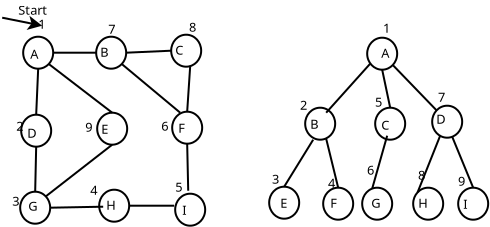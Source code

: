 <?xml version="1.0" encoding="UTF-8"?>
<dia:diagram xmlns:dia="http://www.lysator.liu.se/~alla/dia/">
  <dia:layer name="Background" visible="true">
    <dia:object type="Standard - Ellipse" version="0" id="O0">
      <dia:attribute name="obj_pos">
        <dia:point val="1.65,1.6"/>
      </dia:attribute>
      <dia:attribute name="obj_bb">
        <dia:rectangle val="1.6,1.55;3.2,3.25"/>
      </dia:attribute>
      <dia:attribute name="elem_corner">
        <dia:point val="1.65,1.6"/>
      </dia:attribute>
      <dia:attribute name="elem_width">
        <dia:real val="1.5"/>
      </dia:attribute>
      <dia:attribute name="elem_height">
        <dia:real val="1.6"/>
      </dia:attribute>
    </dia:object>
    <dia:object type="Standard - Ellipse" version="0" id="O1">
      <dia:attribute name="obj_pos">
        <dia:point val="9.25,9.45"/>
      </dia:attribute>
      <dia:attribute name="obj_bb">
        <dia:rectangle val="9.2,9.4;10.8,11.1"/>
      </dia:attribute>
      <dia:attribute name="elem_corner">
        <dia:point val="9.25,9.45"/>
      </dia:attribute>
      <dia:attribute name="elem_width">
        <dia:real val="1.5"/>
      </dia:attribute>
      <dia:attribute name="elem_height">
        <dia:real val="1.6"/>
      </dia:attribute>
    </dia:object>
    <dia:object type="Standard - Ellipse" version="0" id="O2">
      <dia:attribute name="obj_pos">
        <dia:point val="5.45,9.25"/>
      </dia:attribute>
      <dia:attribute name="obj_bb">
        <dia:rectangle val="5.4,9.2;7,10.9"/>
      </dia:attribute>
      <dia:attribute name="elem_corner">
        <dia:point val="5.45,9.25"/>
      </dia:attribute>
      <dia:attribute name="elem_width">
        <dia:real val="1.5"/>
      </dia:attribute>
      <dia:attribute name="elem_height">
        <dia:real val="1.6"/>
      </dia:attribute>
    </dia:object>
    <dia:object type="Standard - Ellipse" version="0" id="O3">
      <dia:attribute name="obj_pos">
        <dia:point val="1.5,9.35"/>
      </dia:attribute>
      <dia:attribute name="obj_bb">
        <dia:rectangle val="1.45,9.3;3.05,11"/>
      </dia:attribute>
      <dia:attribute name="elem_corner">
        <dia:point val="1.5,9.35"/>
      </dia:attribute>
      <dia:attribute name="elem_width">
        <dia:real val="1.5"/>
      </dia:attribute>
      <dia:attribute name="elem_height">
        <dia:real val="1.6"/>
      </dia:attribute>
    </dia:object>
    <dia:object type="Standard - Ellipse" version="0" id="O4">
      <dia:attribute name="obj_pos">
        <dia:point val="9.1,5.35"/>
      </dia:attribute>
      <dia:attribute name="obj_bb">
        <dia:rectangle val="9.05,5.3;10.65,7"/>
      </dia:attribute>
      <dia:attribute name="elem_corner">
        <dia:point val="9.1,5.35"/>
      </dia:attribute>
      <dia:attribute name="elem_width">
        <dia:real val="1.5"/>
      </dia:attribute>
      <dia:attribute name="elem_height">
        <dia:real val="1.6"/>
      </dia:attribute>
    </dia:object>
    <dia:object type="Standard - Ellipse" version="0" id="O5">
      <dia:attribute name="obj_pos">
        <dia:point val="5.35,5.4"/>
      </dia:attribute>
      <dia:attribute name="obj_bb">
        <dia:rectangle val="5.3,5.35;6.9,7.05"/>
      </dia:attribute>
      <dia:attribute name="elem_corner">
        <dia:point val="5.35,5.4"/>
      </dia:attribute>
      <dia:attribute name="elem_width">
        <dia:real val="1.5"/>
      </dia:attribute>
      <dia:attribute name="elem_height">
        <dia:real val="1.6"/>
      </dia:attribute>
    </dia:object>
    <dia:object type="Standard - Ellipse" version="0" id="O6">
      <dia:attribute name="obj_pos">
        <dia:point val="1.55,5.5"/>
      </dia:attribute>
      <dia:attribute name="obj_bb">
        <dia:rectangle val="1.5,5.45;3.1,7.15"/>
      </dia:attribute>
      <dia:attribute name="elem_corner">
        <dia:point val="1.55,5.5"/>
      </dia:attribute>
      <dia:attribute name="elem_width">
        <dia:real val="1.5"/>
      </dia:attribute>
      <dia:attribute name="elem_height">
        <dia:real val="1.6"/>
      </dia:attribute>
    </dia:object>
    <dia:object type="Standard - Ellipse" version="0" id="O7">
      <dia:attribute name="obj_pos">
        <dia:point val="9.05,1.5"/>
      </dia:attribute>
      <dia:attribute name="obj_bb">
        <dia:rectangle val="9,1.45;10.6,3.15"/>
      </dia:attribute>
      <dia:attribute name="elem_corner">
        <dia:point val="9.05,1.5"/>
      </dia:attribute>
      <dia:attribute name="elem_width">
        <dia:real val="1.5"/>
      </dia:attribute>
      <dia:attribute name="elem_height">
        <dia:real val="1.6"/>
      </dia:attribute>
    </dia:object>
    <dia:object type="Standard - Ellipse" version="0" id="O8">
      <dia:attribute name="obj_pos">
        <dia:point val="5.3,1.6"/>
      </dia:attribute>
      <dia:attribute name="obj_bb">
        <dia:rectangle val="5.25,1.55;6.85,3.25"/>
      </dia:attribute>
      <dia:attribute name="elem_corner">
        <dia:point val="5.3,1.6"/>
      </dia:attribute>
      <dia:attribute name="elem_width">
        <dia:real val="1.5"/>
      </dia:attribute>
      <dia:attribute name="elem_height">
        <dia:real val="1.6"/>
      </dia:attribute>
    </dia:object>
    <dia:object type="Standard - Ellipse" version="0" id="O9">
      <dia:attribute name="obj_pos">
        <dia:point val="23.4,9.15"/>
      </dia:attribute>
      <dia:attribute name="obj_bb">
        <dia:rectangle val="23.35,9.1;24.95,10.8"/>
      </dia:attribute>
      <dia:attribute name="elem_corner">
        <dia:point val="23.4,9.15"/>
      </dia:attribute>
      <dia:attribute name="elem_width">
        <dia:real val="1.5"/>
      </dia:attribute>
      <dia:attribute name="elem_height">
        <dia:real val="1.6"/>
      </dia:attribute>
    </dia:object>
    <dia:object type="Standard - Ellipse" version="0" id="O10">
      <dia:attribute name="obj_pos">
        <dia:point val="21.15,9.15"/>
      </dia:attribute>
      <dia:attribute name="obj_bb">
        <dia:rectangle val="21.1,9.1;22.7,10.8"/>
      </dia:attribute>
      <dia:attribute name="elem_corner">
        <dia:point val="21.15,9.15"/>
      </dia:attribute>
      <dia:attribute name="elem_width">
        <dia:real val="1.5"/>
      </dia:attribute>
      <dia:attribute name="elem_height">
        <dia:real val="1.6"/>
      </dia:attribute>
    </dia:object>
    <dia:object type="Standard - Ellipse" version="0" id="O11">
      <dia:attribute name="obj_pos">
        <dia:point val="18.6,9.15"/>
      </dia:attribute>
      <dia:attribute name="obj_bb">
        <dia:rectangle val="18.55,9.1;20.15,10.8"/>
      </dia:attribute>
      <dia:attribute name="elem_corner">
        <dia:point val="18.6,9.15"/>
      </dia:attribute>
      <dia:attribute name="elem_width">
        <dia:real val="1.5"/>
      </dia:attribute>
      <dia:attribute name="elem_height">
        <dia:real val="1.6"/>
      </dia:attribute>
    </dia:object>
    <dia:object type="Standard - Ellipse" version="0" id="O12">
      <dia:attribute name="obj_pos">
        <dia:point val="16.65,9.15"/>
      </dia:attribute>
      <dia:attribute name="obj_bb">
        <dia:rectangle val="16.6,9.1;18.2,10.8"/>
      </dia:attribute>
      <dia:attribute name="elem_corner">
        <dia:point val="16.65,9.15"/>
      </dia:attribute>
      <dia:attribute name="elem_width">
        <dia:real val="1.5"/>
      </dia:attribute>
      <dia:attribute name="elem_height">
        <dia:real val="1.6"/>
      </dia:attribute>
    </dia:object>
    <dia:object type="Standard - Ellipse" version="0" id="O13">
      <dia:attribute name="obj_pos">
        <dia:point val="13.95,9.1"/>
      </dia:attribute>
      <dia:attribute name="obj_bb">
        <dia:rectangle val="13.9,9.05;15.5,10.75"/>
      </dia:attribute>
      <dia:attribute name="elem_corner">
        <dia:point val="13.95,9.1"/>
      </dia:attribute>
      <dia:attribute name="elem_width">
        <dia:real val="1.5"/>
      </dia:attribute>
      <dia:attribute name="elem_height">
        <dia:real val="1.6"/>
      </dia:attribute>
    </dia:object>
    <dia:object type="Standard - Ellipse" version="0" id="O14">
      <dia:attribute name="obj_pos">
        <dia:point val="22.1,5.05"/>
      </dia:attribute>
      <dia:attribute name="obj_bb">
        <dia:rectangle val="22.05,5;23.65,6.7"/>
      </dia:attribute>
      <dia:attribute name="elem_corner">
        <dia:point val="22.1,5.05"/>
      </dia:attribute>
      <dia:attribute name="elem_width">
        <dia:real val="1.5"/>
      </dia:attribute>
      <dia:attribute name="elem_height">
        <dia:real val="1.6"/>
      </dia:attribute>
    </dia:object>
    <dia:object type="Standard - Ellipse" version="0" id="O15">
      <dia:attribute name="obj_pos">
        <dia:point val="19.25,5.15"/>
      </dia:attribute>
      <dia:attribute name="obj_bb">
        <dia:rectangle val="19.2,5.1;20.8,6.8"/>
      </dia:attribute>
      <dia:attribute name="elem_corner">
        <dia:point val="19.25,5.15"/>
      </dia:attribute>
      <dia:attribute name="elem_width">
        <dia:real val="1.5"/>
      </dia:attribute>
      <dia:attribute name="elem_height">
        <dia:real val="1.6"/>
      </dia:attribute>
    </dia:object>
    <dia:object type="Standard - Ellipse" version="0" id="O16">
      <dia:attribute name="obj_pos">
        <dia:point val="15.75,5.15"/>
      </dia:attribute>
      <dia:attribute name="obj_bb">
        <dia:rectangle val="15.7,5.1;17.3,6.8"/>
      </dia:attribute>
      <dia:attribute name="elem_corner">
        <dia:point val="15.75,5.15"/>
      </dia:attribute>
      <dia:attribute name="elem_width">
        <dia:real val="1.5"/>
      </dia:attribute>
      <dia:attribute name="elem_height">
        <dia:real val="1.6"/>
      </dia:attribute>
    </dia:object>
    <dia:object type="Standard - Ellipse" version="0" id="O17">
      <dia:attribute name="obj_pos">
        <dia:point val="18.85,1.65"/>
      </dia:attribute>
      <dia:attribute name="obj_bb">
        <dia:rectangle val="18.8,1.6;20.4,3.3"/>
      </dia:attribute>
      <dia:attribute name="elem_corner">
        <dia:point val="18.85,1.65"/>
      </dia:attribute>
      <dia:attribute name="elem_width">
        <dia:real val="1.5"/>
      </dia:attribute>
      <dia:attribute name="elem_height">
        <dia:real val="1.6"/>
      </dia:attribute>
    </dia:object>
    <dia:object type="Standard - Text" version="0" id="O18">
      <dia:attribute name="obj_pos">
        <dia:point val="2,2.7"/>
      </dia:attribute>
      <dia:attribute name="obj_bb">
        <dia:rectangle val="2,2.1;2.4,3.05"/>
      </dia:attribute>
      <dia:attribute name="text">
        <dia:composite type="text">
          <dia:attribute name="string">
            <dia:string>#A#</dia:string>
          </dia:attribute>
          <dia:attribute name="font">
            <dia:font family="sans" style="0" name="Helvetica"/>
          </dia:attribute>
          <dia:attribute name="height">
            <dia:real val="0.8"/>
          </dia:attribute>
          <dia:attribute name="pos">
            <dia:point val="2,2.7"/>
          </dia:attribute>
          <dia:attribute name="color">
            <dia:color val="#000000"/>
          </dia:attribute>
          <dia:attribute name="alignment">
            <dia:enum val="0"/>
          </dia:attribute>
        </dia:composite>
      </dia:attribute>
    </dia:object>
    <dia:object type="Standard - Text" version="0" id="O19">
      <dia:attribute name="obj_pos">
        <dia:point val="5.5,2.6"/>
      </dia:attribute>
      <dia:attribute name="obj_bb">
        <dia:rectangle val="5.5,2;5.9,2.95"/>
      </dia:attribute>
      <dia:attribute name="text">
        <dia:composite type="text">
          <dia:attribute name="string">
            <dia:string>#B#</dia:string>
          </dia:attribute>
          <dia:attribute name="font">
            <dia:font family="sans" style="0" name="Helvetica"/>
          </dia:attribute>
          <dia:attribute name="height">
            <dia:real val="0.8"/>
          </dia:attribute>
          <dia:attribute name="pos">
            <dia:point val="5.5,2.6"/>
          </dia:attribute>
          <dia:attribute name="color">
            <dia:color val="#000000"/>
          </dia:attribute>
          <dia:attribute name="alignment">
            <dia:enum val="0"/>
          </dia:attribute>
        </dia:composite>
      </dia:attribute>
    </dia:object>
    <dia:object type="Standard - Text" version="0" id="O20">
      <dia:attribute name="obj_pos">
        <dia:point val="9.25,2.5"/>
      </dia:attribute>
      <dia:attribute name="obj_bb">
        <dia:rectangle val="9.25,1.9;9.65,2.85"/>
      </dia:attribute>
      <dia:attribute name="text">
        <dia:composite type="text">
          <dia:attribute name="string">
            <dia:string>#C#</dia:string>
          </dia:attribute>
          <dia:attribute name="font">
            <dia:font family="sans" style="0" name="Helvetica"/>
          </dia:attribute>
          <dia:attribute name="height">
            <dia:real val="0.8"/>
          </dia:attribute>
          <dia:attribute name="pos">
            <dia:point val="9.25,2.5"/>
          </dia:attribute>
          <dia:attribute name="color">
            <dia:color val="#000000"/>
          </dia:attribute>
          <dia:attribute name="alignment">
            <dia:enum val="0"/>
          </dia:attribute>
        </dia:composite>
      </dia:attribute>
    </dia:object>
    <dia:object type="Standard - Text" version="0" id="O21">
      <dia:attribute name="obj_pos">
        <dia:point val="1.85,6.65"/>
      </dia:attribute>
      <dia:attribute name="obj_bb">
        <dia:rectangle val="1.85,6.05;2.25,7"/>
      </dia:attribute>
      <dia:attribute name="text">
        <dia:composite type="text">
          <dia:attribute name="string">
            <dia:string>#D#</dia:string>
          </dia:attribute>
          <dia:attribute name="font">
            <dia:font family="sans" style="0" name="Helvetica"/>
          </dia:attribute>
          <dia:attribute name="height">
            <dia:real val="0.8"/>
          </dia:attribute>
          <dia:attribute name="pos">
            <dia:point val="1.85,6.65"/>
          </dia:attribute>
          <dia:attribute name="color">
            <dia:color val="#000000"/>
          </dia:attribute>
          <dia:attribute name="alignment">
            <dia:enum val="0"/>
          </dia:attribute>
        </dia:composite>
      </dia:attribute>
    </dia:object>
    <dia:object type="Standard - Text" version="0" id="O22">
      <dia:attribute name="obj_pos">
        <dia:point val="5.55,6.45"/>
      </dia:attribute>
      <dia:attribute name="obj_bb">
        <dia:rectangle val="5.55,5.85;5.95,6.8"/>
      </dia:attribute>
      <dia:attribute name="text">
        <dia:composite type="text">
          <dia:attribute name="string">
            <dia:string>#E#</dia:string>
          </dia:attribute>
          <dia:attribute name="font">
            <dia:font family="sans" style="0" name="Helvetica"/>
          </dia:attribute>
          <dia:attribute name="height">
            <dia:real val="0.8"/>
          </dia:attribute>
          <dia:attribute name="pos">
            <dia:point val="5.55,6.45"/>
          </dia:attribute>
          <dia:attribute name="color">
            <dia:color val="#000000"/>
          </dia:attribute>
          <dia:attribute name="alignment">
            <dia:enum val="0"/>
          </dia:attribute>
        </dia:composite>
      </dia:attribute>
    </dia:object>
    <dia:object type="Standard - Text" version="0" id="O23">
      <dia:attribute name="obj_pos">
        <dia:point val="9.4,6.4"/>
      </dia:attribute>
      <dia:attribute name="obj_bb">
        <dia:rectangle val="9.4,5.8;9.75,6.75"/>
      </dia:attribute>
      <dia:attribute name="text">
        <dia:composite type="text">
          <dia:attribute name="string">
            <dia:string>#F#</dia:string>
          </dia:attribute>
          <dia:attribute name="font">
            <dia:font family="sans" style="0" name="Helvetica"/>
          </dia:attribute>
          <dia:attribute name="height">
            <dia:real val="0.8"/>
          </dia:attribute>
          <dia:attribute name="pos">
            <dia:point val="9.4,6.4"/>
          </dia:attribute>
          <dia:attribute name="color">
            <dia:color val="#000000"/>
          </dia:attribute>
          <dia:attribute name="alignment">
            <dia:enum val="0"/>
          </dia:attribute>
        </dia:composite>
      </dia:attribute>
    </dia:object>
    <dia:object type="Standard - Text" version="0" id="O24">
      <dia:attribute name="obj_pos">
        <dia:point val="1.9,10.3"/>
      </dia:attribute>
      <dia:attribute name="obj_bb">
        <dia:rectangle val="1.9,9.7;2.35,10.65"/>
      </dia:attribute>
      <dia:attribute name="text">
        <dia:composite type="text">
          <dia:attribute name="string">
            <dia:string>#G#</dia:string>
          </dia:attribute>
          <dia:attribute name="font">
            <dia:font family="sans" style="0" name="Helvetica"/>
          </dia:attribute>
          <dia:attribute name="height">
            <dia:real val="0.8"/>
          </dia:attribute>
          <dia:attribute name="pos">
            <dia:point val="1.9,10.3"/>
          </dia:attribute>
          <dia:attribute name="color">
            <dia:color val="#000000"/>
          </dia:attribute>
          <dia:attribute name="alignment">
            <dia:enum val="0"/>
          </dia:attribute>
        </dia:composite>
      </dia:attribute>
    </dia:object>
    <dia:object type="Standard - Text" version="0" id="O25">
      <dia:attribute name="obj_pos">
        <dia:point val="5.8,10.25"/>
      </dia:attribute>
      <dia:attribute name="obj_bb">
        <dia:rectangle val="5.8,9.65;6.2,10.6"/>
      </dia:attribute>
      <dia:attribute name="text">
        <dia:composite type="text">
          <dia:attribute name="string">
            <dia:string>#H#</dia:string>
          </dia:attribute>
          <dia:attribute name="font">
            <dia:font family="sans" style="0" name="Helvetica"/>
          </dia:attribute>
          <dia:attribute name="height">
            <dia:real val="0.8"/>
          </dia:attribute>
          <dia:attribute name="pos">
            <dia:point val="5.8,10.25"/>
          </dia:attribute>
          <dia:attribute name="color">
            <dia:color val="#000000"/>
          </dia:attribute>
          <dia:attribute name="alignment">
            <dia:enum val="0"/>
          </dia:attribute>
        </dia:composite>
      </dia:attribute>
    </dia:object>
    <dia:object type="Standard - Text" version="0" id="O26">
      <dia:attribute name="obj_pos">
        <dia:point val="9.6,10.5"/>
      </dia:attribute>
      <dia:attribute name="obj_bb">
        <dia:rectangle val="9.6,9.9;9.75,10.85"/>
      </dia:attribute>
      <dia:attribute name="text">
        <dia:composite type="text">
          <dia:attribute name="string">
            <dia:string>#I#</dia:string>
          </dia:attribute>
          <dia:attribute name="font">
            <dia:font family="sans" style="0" name="Helvetica"/>
          </dia:attribute>
          <dia:attribute name="height">
            <dia:real val="0.8"/>
          </dia:attribute>
          <dia:attribute name="pos">
            <dia:point val="9.6,10.5"/>
          </dia:attribute>
          <dia:attribute name="color">
            <dia:color val="#000000"/>
          </dia:attribute>
          <dia:attribute name="alignment">
            <dia:enum val="0"/>
          </dia:attribute>
        </dia:composite>
      </dia:attribute>
    </dia:object>
    <dia:object type="Standard - Text" version="0" id="O27">
      <dia:attribute name="obj_pos">
        <dia:point val="19.55,2.65"/>
      </dia:attribute>
      <dia:attribute name="obj_bb">
        <dia:rectangle val="19.55,2.05;19.95,3"/>
      </dia:attribute>
      <dia:attribute name="text">
        <dia:composite type="text">
          <dia:attribute name="string">
            <dia:string>#A#</dia:string>
          </dia:attribute>
          <dia:attribute name="font">
            <dia:font family="sans" style="0" name="Helvetica"/>
          </dia:attribute>
          <dia:attribute name="height">
            <dia:real val="0.8"/>
          </dia:attribute>
          <dia:attribute name="pos">
            <dia:point val="19.55,2.65"/>
          </dia:attribute>
          <dia:attribute name="color">
            <dia:color val="#000000"/>
          </dia:attribute>
          <dia:attribute name="alignment">
            <dia:enum val="0"/>
          </dia:attribute>
        </dia:composite>
      </dia:attribute>
    </dia:object>
    <dia:object type="Standard - Text" version="0" id="O28">
      <dia:attribute name="obj_pos">
        <dia:point val="16,6.2"/>
      </dia:attribute>
      <dia:attribute name="obj_bb">
        <dia:rectangle val="16,5.6;16.4,6.55"/>
      </dia:attribute>
      <dia:attribute name="text">
        <dia:composite type="text">
          <dia:attribute name="string">
            <dia:string>#B#</dia:string>
          </dia:attribute>
          <dia:attribute name="font">
            <dia:font family="sans" style="0" name="Helvetica"/>
          </dia:attribute>
          <dia:attribute name="height">
            <dia:real val="0.8"/>
          </dia:attribute>
          <dia:attribute name="pos">
            <dia:point val="16,6.2"/>
          </dia:attribute>
          <dia:attribute name="color">
            <dia:color val="#000000"/>
          </dia:attribute>
          <dia:attribute name="alignment">
            <dia:enum val="0"/>
          </dia:attribute>
        </dia:composite>
      </dia:attribute>
    </dia:object>
    <dia:object type="Standard - Text" version="0" id="O29">
      <dia:attribute name="obj_pos">
        <dia:point val="19.55,6.25"/>
      </dia:attribute>
      <dia:attribute name="obj_bb">
        <dia:rectangle val="19.55,5.65;19.95,6.6"/>
      </dia:attribute>
      <dia:attribute name="text">
        <dia:composite type="text">
          <dia:attribute name="string">
            <dia:string>#C#</dia:string>
          </dia:attribute>
          <dia:attribute name="font">
            <dia:font family="sans" style="0" name="Helvetica"/>
          </dia:attribute>
          <dia:attribute name="height">
            <dia:real val="0.8"/>
          </dia:attribute>
          <dia:attribute name="pos">
            <dia:point val="19.55,6.25"/>
          </dia:attribute>
          <dia:attribute name="color">
            <dia:color val="#000000"/>
          </dia:attribute>
          <dia:attribute name="alignment">
            <dia:enum val="0"/>
          </dia:attribute>
        </dia:composite>
      </dia:attribute>
    </dia:object>
    <dia:object type="Standard - Text" version="0" id="O30">
      <dia:attribute name="obj_pos">
        <dia:point val="22.3,5.95"/>
      </dia:attribute>
      <dia:attribute name="obj_bb">
        <dia:rectangle val="22.3,5.35;22.7,6.3"/>
      </dia:attribute>
      <dia:attribute name="text">
        <dia:composite type="text">
          <dia:attribute name="string">
            <dia:string>#D#</dia:string>
          </dia:attribute>
          <dia:attribute name="font">
            <dia:font family="sans" style="0" name="Helvetica"/>
          </dia:attribute>
          <dia:attribute name="height">
            <dia:real val="0.8"/>
          </dia:attribute>
          <dia:attribute name="pos">
            <dia:point val="22.3,5.95"/>
          </dia:attribute>
          <dia:attribute name="color">
            <dia:color val="#000000"/>
          </dia:attribute>
          <dia:attribute name="alignment">
            <dia:enum val="0"/>
          </dia:attribute>
        </dia:composite>
      </dia:attribute>
    </dia:object>
    <dia:object type="Standard - Text" version="0" id="O31">
      <dia:attribute name="obj_pos">
        <dia:point val="14.5,10.15"/>
      </dia:attribute>
      <dia:attribute name="obj_bb">
        <dia:rectangle val="14.5,9.55;14.9,10.5"/>
      </dia:attribute>
      <dia:attribute name="text">
        <dia:composite type="text">
          <dia:attribute name="string">
            <dia:string>#E#</dia:string>
          </dia:attribute>
          <dia:attribute name="font">
            <dia:font family="sans" style="0" name="Helvetica"/>
          </dia:attribute>
          <dia:attribute name="height">
            <dia:real val="0.8"/>
          </dia:attribute>
          <dia:attribute name="pos">
            <dia:point val="14.5,10.15"/>
          </dia:attribute>
          <dia:attribute name="color">
            <dia:color val="#000000"/>
          </dia:attribute>
          <dia:attribute name="alignment">
            <dia:enum val="0"/>
          </dia:attribute>
        </dia:composite>
      </dia:attribute>
    </dia:object>
    <dia:object type="Standard - Text" version="0" id="O32">
      <dia:attribute name="obj_pos">
        <dia:point val="17,10.15"/>
      </dia:attribute>
      <dia:attribute name="obj_bb">
        <dia:rectangle val="17,9.55;17.35,10.5"/>
      </dia:attribute>
      <dia:attribute name="text">
        <dia:composite type="text">
          <dia:attribute name="string">
            <dia:string>#F#</dia:string>
          </dia:attribute>
          <dia:attribute name="font">
            <dia:font family="sans" style="0" name="Helvetica"/>
          </dia:attribute>
          <dia:attribute name="height">
            <dia:real val="0.8"/>
          </dia:attribute>
          <dia:attribute name="pos">
            <dia:point val="17,10.15"/>
          </dia:attribute>
          <dia:attribute name="color">
            <dia:color val="#000000"/>
          </dia:attribute>
          <dia:attribute name="alignment">
            <dia:enum val="0"/>
          </dia:attribute>
        </dia:composite>
      </dia:attribute>
    </dia:object>
    <dia:object type="Standard - Text" version="0" id="O33">
      <dia:attribute name="obj_pos">
        <dia:point val="19.05,10.15"/>
      </dia:attribute>
      <dia:attribute name="obj_bb">
        <dia:rectangle val="19.05,9.55;19.5,10.5"/>
      </dia:attribute>
      <dia:attribute name="text">
        <dia:composite type="text">
          <dia:attribute name="string">
            <dia:string>#G#</dia:string>
          </dia:attribute>
          <dia:attribute name="font">
            <dia:font family="sans" style="0" name="Helvetica"/>
          </dia:attribute>
          <dia:attribute name="height">
            <dia:real val="0.8"/>
          </dia:attribute>
          <dia:attribute name="pos">
            <dia:point val="19.05,10.15"/>
          </dia:attribute>
          <dia:attribute name="color">
            <dia:color val="#000000"/>
          </dia:attribute>
          <dia:attribute name="alignment">
            <dia:enum val="0"/>
          </dia:attribute>
        </dia:composite>
      </dia:attribute>
    </dia:object>
    <dia:object type="Standard - Text" version="0" id="O34">
      <dia:attribute name="obj_pos">
        <dia:point val="21.25,10.15"/>
      </dia:attribute>
      <dia:attribute name="obj_bb">
        <dia:rectangle val="21.25,9.55;21.25,10.5"/>
      </dia:attribute>
      <dia:attribute name="text">
        <dia:composite type="text">
          <dia:attribute name="string">
            <dia:string>##</dia:string>
          </dia:attribute>
          <dia:attribute name="font">
            <dia:font family="sans" style="0" name="Helvetica"/>
          </dia:attribute>
          <dia:attribute name="height">
            <dia:real val="0.8"/>
          </dia:attribute>
          <dia:attribute name="pos">
            <dia:point val="21.25,10.15"/>
          </dia:attribute>
          <dia:attribute name="color">
            <dia:color val="#000000"/>
          </dia:attribute>
          <dia:attribute name="alignment">
            <dia:enum val="0"/>
          </dia:attribute>
        </dia:composite>
      </dia:attribute>
    </dia:object>
    <dia:object type="Standard - Text" version="0" id="O35">
      <dia:attribute name="obj_pos">
        <dia:point val="21.4,10.15"/>
      </dia:attribute>
      <dia:attribute name="obj_bb">
        <dia:rectangle val="21.4,9.55;21.8,10.5"/>
      </dia:attribute>
      <dia:attribute name="text">
        <dia:composite type="text">
          <dia:attribute name="string">
            <dia:string>#H#</dia:string>
          </dia:attribute>
          <dia:attribute name="font">
            <dia:font family="sans" style="0" name="Helvetica"/>
          </dia:attribute>
          <dia:attribute name="height">
            <dia:real val="0.8"/>
          </dia:attribute>
          <dia:attribute name="pos">
            <dia:point val="21.4,10.15"/>
          </dia:attribute>
          <dia:attribute name="color">
            <dia:color val="#000000"/>
          </dia:attribute>
          <dia:attribute name="alignment">
            <dia:enum val="0"/>
          </dia:attribute>
        </dia:composite>
      </dia:attribute>
    </dia:object>
    <dia:object type="Standard - Text" version="0" id="O36">
      <dia:attribute name="obj_pos">
        <dia:point val="23.65,10.2"/>
      </dia:attribute>
      <dia:attribute name="obj_bb">
        <dia:rectangle val="23.65,9.6;23.8,10.55"/>
      </dia:attribute>
      <dia:attribute name="text">
        <dia:composite type="text">
          <dia:attribute name="string">
            <dia:string>#I#</dia:string>
          </dia:attribute>
          <dia:attribute name="font">
            <dia:font family="sans" style="0" name="Helvetica"/>
          </dia:attribute>
          <dia:attribute name="height">
            <dia:real val="0.8"/>
          </dia:attribute>
          <dia:attribute name="pos">
            <dia:point val="23.65,10.2"/>
          </dia:attribute>
          <dia:attribute name="color">
            <dia:color val="#000000"/>
          </dia:attribute>
          <dia:attribute name="alignment">
            <dia:enum val="0"/>
          </dia:attribute>
        </dia:composite>
      </dia:attribute>
    </dia:object>
    <dia:object type="Standard - Line" version="0" id="O37">
      <dia:attribute name="obj_pos">
        <dia:point val="2.4,3.2"/>
      </dia:attribute>
      <dia:attribute name="obj_bb">
        <dia:rectangle val="2.248,3.148;2.452,5.552"/>
      </dia:attribute>
      <dia:attribute name="conn_endpoints">
        <dia:point val="2.4,3.2"/>
        <dia:point val="2.3,5.5"/>
      </dia:attribute>
      <dia:attribute name="numcp">
        <dia:int val="1"/>
      </dia:attribute>
      <dia:connections>
        <dia:connection handle="0" to="O0" connection="6"/>
        <dia:connection handle="1" to="O6" connection="1"/>
      </dia:connections>
    </dia:object>
    <dia:object type="Standard - Line" version="0" id="O38">
      <dia:attribute name="obj_pos">
        <dia:point val="10.002,3.052"/>
      </dia:attribute>
      <dia:attribute name="obj_bb">
        <dia:rectangle val="9.797,2.999;10.055,5.403"/>
      </dia:attribute>
      <dia:attribute name="conn_endpoints">
        <dia:point val="10.002,3.052"/>
        <dia:point val="9.85,5.35"/>
      </dia:attribute>
      <dia:attribute name="numcp">
        <dia:int val="1"/>
      </dia:attribute>
      <dia:connections>
        <dia:connection handle="1" to="O4" connection="1"/>
      </dia:connections>
    </dia:object>
    <dia:object type="Standard - Line" version="0" id="O39">
      <dia:attribute name="obj_pos">
        <dia:point val="2.93,2.966"/>
      </dia:attribute>
      <dia:attribute name="obj_bb">
        <dia:rectangle val="2.86,2.896;6.17,5.47"/>
      </dia:attribute>
      <dia:attribute name="conn_endpoints">
        <dia:point val="2.93,2.966"/>
        <dia:point val="6.1,5.4"/>
      </dia:attribute>
      <dia:attribute name="numcp">
        <dia:int val="1"/>
      </dia:attribute>
      <dia:connections>
        <dia:connection handle="0" to="O0" connection="7"/>
        <dia:connection handle="1" to="O5" connection="1"/>
      </dia:connections>
    </dia:object>
    <dia:object type="Standard - Line" version="0" id="O40">
      <dia:attribute name="obj_pos">
        <dia:point val="2.3,7.1"/>
      </dia:attribute>
      <dia:attribute name="obj_bb">
        <dia:rectangle val="2.199,7.049;2.351,9.401"/>
      </dia:attribute>
      <dia:attribute name="conn_endpoints">
        <dia:point val="2.3,7.1"/>
        <dia:point val="2.25,9.35"/>
      </dia:attribute>
      <dia:attribute name="numcp">
        <dia:int val="1"/>
      </dia:attribute>
      <dia:connections>
        <dia:connection handle="0" to="O6" connection="6"/>
        <dia:connection handle="1" to="O3" connection="1"/>
      </dia:connections>
    </dia:object>
    <dia:object type="Standard - Line" version="0" id="O41">
      <dia:attribute name="obj_pos">
        <dia:point val="9.85,6.95"/>
      </dia:attribute>
      <dia:attribute name="obj_bb">
        <dia:rectangle val="9.799,6.899;9.953,9.353"/>
      </dia:attribute>
      <dia:attribute name="conn_endpoints">
        <dia:point val="9.85,6.95"/>
        <dia:point val="9.902,9.302"/>
      </dia:attribute>
      <dia:attribute name="numcp">
        <dia:int val="1"/>
      </dia:attribute>
      <dia:connections>
        <dia:connection handle="0" to="O4" connection="6"/>
      </dia:connections>
    </dia:object>
    <dia:object type="Standard - Line" version="0" id="O42">
      <dia:attribute name="obj_pos">
        <dia:point val="6.1,7"/>
      </dia:attribute>
      <dia:attribute name="obj_bb">
        <dia:rectangle val="2.71,6.93;6.17,9.654"/>
      </dia:attribute>
      <dia:attribute name="conn_endpoints">
        <dia:point val="6.1,7"/>
        <dia:point val="2.78,9.584"/>
      </dia:attribute>
      <dia:attribute name="numcp">
        <dia:int val="1"/>
      </dia:attribute>
      <dia:connections>
        <dia:connection handle="0" to="O5" connection="6"/>
        <dia:connection handle="1" to="O3" connection="2"/>
      </dia:connections>
    </dia:object>
    <dia:object type="Standard - Line" version="0" id="O43">
      <dia:attribute name="obj_pos">
        <dia:point val="3.15,2.4"/>
      </dia:attribute>
      <dia:attribute name="obj_bb">
        <dia:rectangle val="3.1,2.35;5.35,2.45"/>
      </dia:attribute>
      <dia:attribute name="conn_endpoints">
        <dia:point val="3.15,2.4"/>
        <dia:point val="5.3,2.4"/>
      </dia:attribute>
      <dia:attribute name="numcp">
        <dia:int val="1"/>
      </dia:attribute>
      <dia:connections>
        <dia:connection handle="0" to="O0" connection="4"/>
        <dia:connection handle="1" to="O8" connection="3"/>
      </dia:connections>
    </dia:object>
    <dia:object type="Standard - Line" version="0" id="O44">
      <dia:attribute name="obj_pos">
        <dia:point val="6.8,2.4"/>
      </dia:attribute>
      <dia:attribute name="obj_bb">
        <dia:rectangle val="6.748,2.248;9.102,2.452"/>
      </dia:attribute>
      <dia:attribute name="conn_endpoints">
        <dia:point val="6.8,2.4"/>
        <dia:point val="9.05,2.3"/>
      </dia:attribute>
      <dia:attribute name="numcp">
        <dia:int val="1"/>
      </dia:attribute>
      <dia:connections>
        <dia:connection handle="0" to="O8" connection="4"/>
        <dia:connection handle="1" to="O7" connection="3"/>
      </dia:connections>
    </dia:object>
    <dia:object type="Standard - Line" version="0" id="O45">
      <dia:attribute name="obj_pos">
        <dia:point val="3,10.15"/>
      </dia:attribute>
      <dia:attribute name="obj_bb">
        <dia:rectangle val="2.949,10.049;5.701,10.201"/>
      </dia:attribute>
      <dia:attribute name="conn_endpoints">
        <dia:point val="3,10.15"/>
        <dia:point val="5.65,10.1"/>
      </dia:attribute>
      <dia:attribute name="numcp">
        <dia:int val="1"/>
      </dia:attribute>
      <dia:connections>
        <dia:connection handle="0" to="O3" connection="4"/>
      </dia:connections>
    </dia:object>
    <dia:object type="Standard - Line" version="0" id="O46">
      <dia:attribute name="obj_pos">
        <dia:point val="6.95,10.05"/>
      </dia:attribute>
      <dia:attribute name="obj_bb">
        <dia:rectangle val="6.9,10;9.25,10.1"/>
      </dia:attribute>
      <dia:attribute name="conn_endpoints">
        <dia:point val="6.95,10.05"/>
        <dia:point val="9.2,10.05"/>
      </dia:attribute>
      <dia:attribute name="numcp">
        <dia:int val="1"/>
      </dia:attribute>
      <dia:connections>
        <dia:connection handle="0" to="O2" connection="4"/>
      </dia:connections>
    </dia:object>
    <dia:object type="Standard - Line" version="0" id="O47">
      <dia:attribute name="obj_pos">
        <dia:point val="6.58,2.966"/>
      </dia:attribute>
      <dia:attribute name="obj_bb">
        <dia:rectangle val="6.51,2.895;9.57,5.47"/>
      </dia:attribute>
      <dia:attribute name="conn_endpoints">
        <dia:point val="6.58,2.966"/>
        <dia:point val="9.5,5.4"/>
      </dia:attribute>
      <dia:attribute name="numcp">
        <dia:int val="1"/>
      </dia:attribute>
      <dia:connections>
        <dia:connection handle="0" to="O8" connection="7"/>
      </dia:connections>
    </dia:object>
    <dia:object type="Standard - Line" version="0" id="O48">
      <dia:attribute name="obj_pos">
        <dia:point val="19,2.95"/>
      </dia:attribute>
      <dia:attribute name="obj_bb">
        <dia:rectangle val="16.729,2.879;19.071,5.471"/>
      </dia:attribute>
      <dia:attribute name="conn_endpoints">
        <dia:point val="19,2.95"/>
        <dia:point val="16.8,5.4"/>
      </dia:attribute>
      <dia:attribute name="numcp">
        <dia:int val="1"/>
      </dia:attribute>
    </dia:object>
    <dia:object type="Standard - Line" version="0" id="O49">
      <dia:attribute name="obj_pos">
        <dia:point val="19.6,3.25"/>
      </dia:attribute>
      <dia:attribute name="obj_bb">
        <dia:rectangle val="19.541,3.191;20.059,5.209"/>
      </dia:attribute>
      <dia:attribute name="conn_endpoints">
        <dia:point val="19.6,3.25"/>
        <dia:point val="20,5.15"/>
      </dia:attribute>
      <dia:attribute name="numcp">
        <dia:int val="1"/>
      </dia:attribute>
      <dia:connections>
        <dia:connection handle="0" to="O17" connection="6"/>
        <dia:connection handle="1" to="O15" connection="1"/>
      </dia:connections>
    </dia:object>
    <dia:object type="Standard - Line" version="0" id="O50">
      <dia:attribute name="obj_pos">
        <dia:point val="20.13,3.016"/>
      </dia:attribute>
      <dia:attribute name="obj_bb">
        <dia:rectangle val="20.06,2.945;22.39,5.355"/>
      </dia:attribute>
      <dia:attribute name="conn_endpoints">
        <dia:point val="20.13,3.016"/>
        <dia:point val="22.32,5.284"/>
      </dia:attribute>
      <dia:attribute name="numcp">
        <dia:int val="1"/>
      </dia:attribute>
      <dia:connections>
        <dia:connection handle="0" to="O17" connection="7"/>
        <dia:connection handle="1" to="O14" connection="0"/>
      </dia:connections>
    </dia:object>
    <dia:object type="Standard - Line" version="0" id="O51">
      <dia:attribute name="obj_pos">
        <dia:point val="16.15,6.75"/>
      </dia:attribute>
      <dia:attribute name="obj_bb">
        <dia:rectangle val="14.631,6.681;16.219,9.169"/>
      </dia:attribute>
      <dia:attribute name="conn_endpoints">
        <dia:point val="16.15,6.75"/>
        <dia:point val="14.7,9.1"/>
      </dia:attribute>
      <dia:attribute name="numcp">
        <dia:int val="1"/>
      </dia:attribute>
      <dia:connections>
        <dia:connection handle="1" to="O13" connection="1"/>
      </dia:connections>
    </dia:object>
    <dia:object type="Standard - Line" version="0" id="O52">
      <dia:attribute name="obj_pos">
        <dia:point val="16.8,6.7"/>
      </dia:attribute>
      <dia:attribute name="obj_bb">
        <dia:rectangle val="16.739,6.64;17.46,9.21"/>
      </dia:attribute>
      <dia:attribute name="conn_endpoints">
        <dia:point val="16.8,6.7"/>
        <dia:point val="17.4,9.15"/>
      </dia:attribute>
      <dia:attribute name="numcp">
        <dia:int val="1"/>
      </dia:attribute>
      <dia:connections>
        <dia:connection handle="1" to="O12" connection="1"/>
      </dia:connections>
    </dia:object>
    <dia:object type="Standard - Line" version="0" id="O53">
      <dia:attribute name="obj_pos">
        <dia:point val="19.85,6.55"/>
      </dia:attribute>
      <dia:attribute name="obj_bb">
        <dia:rectangle val="19.038,6.488;19.912,9.262"/>
      </dia:attribute>
      <dia:attribute name="conn_endpoints">
        <dia:point val="19.85,6.55"/>
        <dia:point val="19.1,9.2"/>
      </dia:attribute>
      <dia:attribute name="numcp">
        <dia:int val="1"/>
      </dia:attribute>
    </dia:object>
    <dia:object type="Standard - Line" version="0" id="O54">
      <dia:attribute name="obj_pos">
        <dia:point val="22.5,6.55"/>
      </dia:attribute>
      <dia:attribute name="obj_bb">
        <dia:rectangle val="21.305,6.485;22.565,9.449"/>
      </dia:attribute>
      <dia:attribute name="conn_endpoints">
        <dia:point val="22.5,6.55"/>
        <dia:point val="21.37,9.384"/>
      </dia:attribute>
      <dia:attribute name="numcp">
        <dia:int val="1"/>
      </dia:attribute>
      <dia:connections>
        <dia:connection handle="1" to="O10" connection="0"/>
      </dia:connections>
    </dia:object>
    <dia:object type="Standard - Line" version="0" id="O55">
      <dia:attribute name="obj_pos">
        <dia:point val="23.1,6.6"/>
      </dia:attribute>
      <dia:attribute name="obj_bb">
        <dia:rectangle val="23.035,6.535;24.215,9.215"/>
      </dia:attribute>
      <dia:attribute name="conn_endpoints">
        <dia:point val="23.1,6.6"/>
        <dia:point val="24.15,9.15"/>
      </dia:attribute>
      <dia:attribute name="numcp">
        <dia:int val="1"/>
      </dia:attribute>
      <dia:connections>
        <dia:connection handle="1" to="O9" connection="1"/>
      </dia:connections>
    </dia:object>
    <dia:object type="Standard - Line" version="0" id="O56">
      <dia:attribute name="obj_pos">
        <dia:point val="0.6,0.65"/>
      </dia:attribute>
      <dia:attribute name="obj_bb">
        <dia:rectangle val="0.541,0.55;2.747,1.55"/>
      </dia:attribute>
      <dia:attribute name="conn_endpoints">
        <dia:point val="0.6,0.65"/>
        <dia:point val="2.6,1.05"/>
      </dia:attribute>
      <dia:attribute name="numcp">
        <dia:int val="1"/>
      </dia:attribute>
      <dia:attribute name="end_arrow">
        <dia:enum val="22"/>
      </dia:attribute>
      <dia:attribute name="end_arrow_length">
        <dia:real val="0.5"/>
      </dia:attribute>
      <dia:attribute name="end_arrow_width">
        <dia:real val="0.5"/>
      </dia:attribute>
    </dia:object>
    <dia:object type="Standard - Text" version="0" id="O57">
      <dia:attribute name="obj_pos">
        <dia:point val="1.4,0.5"/>
      </dia:attribute>
      <dia:attribute name="obj_bb">
        <dia:rectangle val="1.4,-0.1;2.6,0.85"/>
      </dia:attribute>
      <dia:attribute name="text">
        <dia:composite type="text">
          <dia:attribute name="string">
            <dia:string>#Start#</dia:string>
          </dia:attribute>
          <dia:attribute name="font">
            <dia:font family="sans" style="0" name="Helvetica"/>
          </dia:attribute>
          <dia:attribute name="height">
            <dia:real val="0.8"/>
          </dia:attribute>
          <dia:attribute name="pos">
            <dia:point val="1.4,0.5"/>
          </dia:attribute>
          <dia:attribute name="color">
            <dia:color val="#000000"/>
          </dia:attribute>
          <dia:attribute name="alignment">
            <dia:enum val="0"/>
          </dia:attribute>
        </dia:composite>
      </dia:attribute>
    </dia:object>
    <dia:object type="Standard - Text" version="0" id="O58">
      <dia:attribute name="obj_pos">
        <dia:point val="2.4,1.2"/>
      </dia:attribute>
      <dia:attribute name="obj_bb">
        <dia:rectangle val="2.4,0.6;2.7,1.55"/>
      </dia:attribute>
      <dia:attribute name="text">
        <dia:composite type="text">
          <dia:attribute name="string">
            <dia:string>#1#</dia:string>
          </dia:attribute>
          <dia:attribute name="font">
            <dia:font family="sans" style="0" name="Helvetica"/>
          </dia:attribute>
          <dia:attribute name="height">
            <dia:real val="0.8"/>
          </dia:attribute>
          <dia:attribute name="pos">
            <dia:point val="2.4,1.2"/>
          </dia:attribute>
          <dia:attribute name="color">
            <dia:color val="#000000"/>
          </dia:attribute>
          <dia:attribute name="alignment">
            <dia:enum val="0"/>
          </dia:attribute>
        </dia:composite>
      </dia:attribute>
    </dia:object>
    <dia:object type="Standard - Text" version="0" id="O59">
      <dia:attribute name="obj_pos">
        <dia:point val="5.9,1.45"/>
      </dia:attribute>
      <dia:attribute name="obj_bb">
        <dia:rectangle val="5.9,0.831;6.219,1.837"/>
      </dia:attribute>
      <dia:attribute name="text">
        <dia:composite type="text">
          <dia:attribute name="string">
            <dia:string>#7#</dia:string>
          </dia:attribute>
          <dia:attribute name="font">
            <dia:font family="sans" style="0" name="Helvetica"/>
          </dia:attribute>
          <dia:attribute name="height">
            <dia:real val="0.8"/>
          </dia:attribute>
          <dia:attribute name="pos">
            <dia:point val="5.9,1.45"/>
          </dia:attribute>
          <dia:attribute name="color">
            <dia:color val="#000000"/>
          </dia:attribute>
          <dia:attribute name="alignment">
            <dia:enum val="0"/>
          </dia:attribute>
        </dia:composite>
      </dia:attribute>
    </dia:object>
    <dia:object type="Standard - Text" version="0" id="O60">
      <dia:attribute name="obj_pos">
        <dia:point val="1.3,6.3"/>
      </dia:attribute>
      <dia:attribute name="obj_bb">
        <dia:rectangle val="1.3,5.7;1.6,6.65"/>
      </dia:attribute>
      <dia:attribute name="text">
        <dia:composite type="text">
          <dia:attribute name="string">
            <dia:string>#2#</dia:string>
          </dia:attribute>
          <dia:attribute name="font">
            <dia:font family="sans" style="0" name="Helvetica"/>
          </dia:attribute>
          <dia:attribute name="height">
            <dia:real val="0.8"/>
          </dia:attribute>
          <dia:attribute name="pos">
            <dia:point val="1.3,6.3"/>
          </dia:attribute>
          <dia:attribute name="color">
            <dia:color val="#000000"/>
          </dia:attribute>
          <dia:attribute name="alignment">
            <dia:enum val="0"/>
          </dia:attribute>
        </dia:composite>
      </dia:attribute>
    </dia:object>
    <dia:object type="Standard - Text" version="0" id="O61">
      <dia:attribute name="obj_pos">
        <dia:point val="4.75,6.35"/>
      </dia:attribute>
      <dia:attribute name="obj_bb">
        <dia:rectangle val="4.75,5.731;5.069,6.737"/>
      </dia:attribute>
      <dia:attribute name="text">
        <dia:composite type="text">
          <dia:attribute name="string">
            <dia:string>#9#</dia:string>
          </dia:attribute>
          <dia:attribute name="font">
            <dia:font family="sans" style="0" name="Helvetica"/>
          </dia:attribute>
          <dia:attribute name="height">
            <dia:real val="0.8"/>
          </dia:attribute>
          <dia:attribute name="pos">
            <dia:point val="4.75,6.35"/>
          </dia:attribute>
          <dia:attribute name="color">
            <dia:color val="#000000"/>
          </dia:attribute>
          <dia:attribute name="alignment">
            <dia:enum val="0"/>
          </dia:attribute>
        </dia:composite>
      </dia:attribute>
    </dia:object>
    <dia:object type="Standard - Text" version="0" id="O62">
      <dia:attribute name="obj_pos">
        <dia:point val="8.55,6.3"/>
      </dia:attribute>
      <dia:attribute name="obj_bb">
        <dia:rectangle val="8.55,5.681;8.869,6.688"/>
      </dia:attribute>
      <dia:attribute name="text">
        <dia:composite type="text">
          <dia:attribute name="string">
            <dia:string>#6#</dia:string>
          </dia:attribute>
          <dia:attribute name="font">
            <dia:font family="sans" style="0" name="Helvetica"/>
          </dia:attribute>
          <dia:attribute name="height">
            <dia:real val="0.8"/>
          </dia:attribute>
          <dia:attribute name="pos">
            <dia:point val="8.55,6.3"/>
          </dia:attribute>
          <dia:attribute name="color">
            <dia:color val="#000000"/>
          </dia:attribute>
          <dia:attribute name="alignment">
            <dia:enum val="0"/>
          </dia:attribute>
        </dia:composite>
      </dia:attribute>
    </dia:object>
    <dia:object type="Standard - Text" version="0" id="O63">
      <dia:attribute name="obj_pos">
        <dia:point val="1.1,10.05"/>
      </dia:attribute>
      <dia:attribute name="obj_bb">
        <dia:rectangle val="1.1,9.431;1.419,10.438"/>
      </dia:attribute>
      <dia:attribute name="text">
        <dia:composite type="text">
          <dia:attribute name="string">
            <dia:string>#3#</dia:string>
          </dia:attribute>
          <dia:attribute name="font">
            <dia:font family="sans" style="0" name="Helvetica"/>
          </dia:attribute>
          <dia:attribute name="height">
            <dia:real val="0.8"/>
          </dia:attribute>
          <dia:attribute name="pos">
            <dia:point val="1.1,10.05"/>
          </dia:attribute>
          <dia:attribute name="color">
            <dia:color val="#000000"/>
          </dia:attribute>
          <dia:attribute name="alignment">
            <dia:enum val="0"/>
          </dia:attribute>
        </dia:composite>
      </dia:attribute>
    </dia:object>
    <dia:object type="Standard - Text" version="0" id="O64">
      <dia:attribute name="obj_pos">
        <dia:point val="5,9.5"/>
      </dia:attribute>
      <dia:attribute name="obj_bb">
        <dia:rectangle val="5,8.881;5.319,9.887"/>
      </dia:attribute>
      <dia:attribute name="text">
        <dia:composite type="text">
          <dia:attribute name="string">
            <dia:string>#4#</dia:string>
          </dia:attribute>
          <dia:attribute name="font">
            <dia:font family="sans" style="0" name="Helvetica"/>
          </dia:attribute>
          <dia:attribute name="height">
            <dia:real val="0.8"/>
          </dia:attribute>
          <dia:attribute name="pos">
            <dia:point val="5,9.5"/>
          </dia:attribute>
          <dia:attribute name="color">
            <dia:color val="#000000"/>
          </dia:attribute>
          <dia:attribute name="alignment">
            <dia:enum val="0"/>
          </dia:attribute>
        </dia:composite>
      </dia:attribute>
    </dia:object>
    <dia:object type="Standard - Text" version="0" id="O65">
      <dia:attribute name="obj_pos">
        <dia:point val="9.25,9.35"/>
      </dia:attribute>
      <dia:attribute name="obj_bb">
        <dia:rectangle val="9.25,8.731;9.569,9.738"/>
      </dia:attribute>
      <dia:attribute name="text">
        <dia:composite type="text">
          <dia:attribute name="string">
            <dia:string>#5#</dia:string>
          </dia:attribute>
          <dia:attribute name="font">
            <dia:font family="sans" style="0" name="Helvetica"/>
          </dia:attribute>
          <dia:attribute name="height">
            <dia:real val="0.8"/>
          </dia:attribute>
          <dia:attribute name="pos">
            <dia:point val="9.25,9.35"/>
          </dia:attribute>
          <dia:attribute name="color">
            <dia:color val="#000000"/>
          </dia:attribute>
          <dia:attribute name="alignment">
            <dia:enum val="0"/>
          </dia:attribute>
        </dia:composite>
      </dia:attribute>
    </dia:object>
    <dia:object type="Standard - Text" version="0" id="O66">
      <dia:attribute name="obj_pos">
        <dia:point val="9.941,1.35"/>
      </dia:attribute>
      <dia:attribute name="obj_bb">
        <dia:rectangle val="9.941,0.731;10.26,1.738"/>
      </dia:attribute>
      <dia:attribute name="text">
        <dia:composite type="text">
          <dia:attribute name="string">
            <dia:string>#8#</dia:string>
          </dia:attribute>
          <dia:attribute name="font">
            <dia:font family="sans" style="0" name="Helvetica"/>
          </dia:attribute>
          <dia:attribute name="height">
            <dia:real val="0.8"/>
          </dia:attribute>
          <dia:attribute name="pos">
            <dia:point val="9.941,1.35"/>
          </dia:attribute>
          <dia:attribute name="color">
            <dia:color val="#000000"/>
          </dia:attribute>
          <dia:attribute name="alignment">
            <dia:enum val="0"/>
          </dia:attribute>
        </dia:composite>
      </dia:attribute>
    </dia:object>
    <dia:object type="Standard - Text" version="0" id="O67">
      <dia:attribute name="obj_pos">
        <dia:point val="19.641,1.4"/>
      </dia:attribute>
      <dia:attribute name="obj_bb">
        <dia:rectangle val="19.641,0.781;19.96,1.788"/>
      </dia:attribute>
      <dia:attribute name="text">
        <dia:composite type="text">
          <dia:attribute name="string">
            <dia:string>#1#</dia:string>
          </dia:attribute>
          <dia:attribute name="font">
            <dia:font family="sans" style="0" name="Helvetica"/>
          </dia:attribute>
          <dia:attribute name="height">
            <dia:real val="0.8"/>
          </dia:attribute>
          <dia:attribute name="pos">
            <dia:point val="19.641,1.4"/>
          </dia:attribute>
          <dia:attribute name="color">
            <dia:color val="#000000"/>
          </dia:attribute>
          <dia:attribute name="alignment">
            <dia:enum val="0"/>
          </dia:attribute>
        </dia:composite>
      </dia:attribute>
    </dia:object>
    <dia:object type="Standard - Text" version="0" id="O68">
      <dia:attribute name="obj_pos">
        <dia:point val="15.491,5.25"/>
      </dia:attribute>
      <dia:attribute name="obj_bb">
        <dia:rectangle val="15.491,4.631;15.81,5.638"/>
      </dia:attribute>
      <dia:attribute name="text">
        <dia:composite type="text">
          <dia:attribute name="string">
            <dia:string>#2#</dia:string>
          </dia:attribute>
          <dia:attribute name="font">
            <dia:font family="sans" style="0" name="Helvetica"/>
          </dia:attribute>
          <dia:attribute name="height">
            <dia:real val="0.8"/>
          </dia:attribute>
          <dia:attribute name="pos">
            <dia:point val="15.491,5.25"/>
          </dia:attribute>
          <dia:attribute name="color">
            <dia:color val="#000000"/>
          </dia:attribute>
          <dia:attribute name="alignment">
            <dia:enum val="0"/>
          </dia:attribute>
        </dia:composite>
      </dia:attribute>
    </dia:object>
    <dia:object type="Standard - Text" version="0" id="O69">
      <dia:attribute name="obj_pos">
        <dia:point val="19.241,5.1"/>
      </dia:attribute>
      <dia:attribute name="obj_bb">
        <dia:rectangle val="19.241,4.481;19.56,5.487"/>
      </dia:attribute>
      <dia:attribute name="text">
        <dia:composite type="text">
          <dia:attribute name="string">
            <dia:string>#5#</dia:string>
          </dia:attribute>
          <dia:attribute name="font">
            <dia:font family="sans" style="0" name="Helvetica"/>
          </dia:attribute>
          <dia:attribute name="height">
            <dia:real val="0.8"/>
          </dia:attribute>
          <dia:attribute name="pos">
            <dia:point val="19.241,5.1"/>
          </dia:attribute>
          <dia:attribute name="color">
            <dia:color val="#000000"/>
          </dia:attribute>
          <dia:attribute name="alignment">
            <dia:enum val="0"/>
          </dia:attribute>
        </dia:composite>
      </dia:attribute>
    </dia:object>
    <dia:object type="Standard - Text" version="0" id="O70">
      <dia:attribute name="obj_pos">
        <dia:point val="22.391,4.85"/>
      </dia:attribute>
      <dia:attribute name="obj_bb">
        <dia:rectangle val="22.391,4.231;22.71,5.237"/>
      </dia:attribute>
      <dia:attribute name="text">
        <dia:composite type="text">
          <dia:attribute name="string">
            <dia:string>#7#</dia:string>
          </dia:attribute>
          <dia:attribute name="font">
            <dia:font family="sans" style="0" name="Helvetica"/>
          </dia:attribute>
          <dia:attribute name="height">
            <dia:real val="0.8"/>
          </dia:attribute>
          <dia:attribute name="pos">
            <dia:point val="22.391,4.85"/>
          </dia:attribute>
          <dia:attribute name="color">
            <dia:color val="#000000"/>
          </dia:attribute>
          <dia:attribute name="alignment">
            <dia:enum val="0"/>
          </dia:attribute>
        </dia:composite>
      </dia:attribute>
    </dia:object>
    <dia:object type="Standard - Text" version="0" id="O71">
      <dia:attribute name="obj_pos">
        <dia:point val="14.091,8.95"/>
      </dia:attribute>
      <dia:attribute name="obj_bb">
        <dia:rectangle val="14.091,8.331;14.41,9.338"/>
      </dia:attribute>
      <dia:attribute name="text">
        <dia:composite type="text">
          <dia:attribute name="string">
            <dia:string>#3#</dia:string>
          </dia:attribute>
          <dia:attribute name="font">
            <dia:font family="sans" style="0" name="Helvetica"/>
          </dia:attribute>
          <dia:attribute name="height">
            <dia:real val="0.8"/>
          </dia:attribute>
          <dia:attribute name="pos">
            <dia:point val="14.091,8.95"/>
          </dia:attribute>
          <dia:attribute name="color">
            <dia:color val="#000000"/>
          </dia:attribute>
          <dia:attribute name="alignment">
            <dia:enum val="0"/>
          </dia:attribute>
        </dia:composite>
      </dia:attribute>
    </dia:object>
    <dia:object type="Standard - Text" version="0" id="O72">
      <dia:attribute name="obj_pos">
        <dia:point val="16.891,9.15"/>
      </dia:attribute>
      <dia:attribute name="obj_bb">
        <dia:rectangle val="16.891,8.531;17.21,9.537"/>
      </dia:attribute>
      <dia:attribute name="text">
        <dia:composite type="text">
          <dia:attribute name="string">
            <dia:string>#4#</dia:string>
          </dia:attribute>
          <dia:attribute name="font">
            <dia:font family="sans" style="0" name="Helvetica"/>
          </dia:attribute>
          <dia:attribute name="height">
            <dia:real val="0.8"/>
          </dia:attribute>
          <dia:attribute name="pos">
            <dia:point val="16.891,9.15"/>
          </dia:attribute>
          <dia:attribute name="color">
            <dia:color val="#000000"/>
          </dia:attribute>
          <dia:attribute name="alignment">
            <dia:enum val="0"/>
          </dia:attribute>
        </dia:composite>
      </dia:attribute>
    </dia:object>
    <dia:object type="Standard - Text" version="0" id="O73">
      <dia:attribute name="obj_pos">
        <dia:point val="18.841,8.5"/>
      </dia:attribute>
      <dia:attribute name="obj_bb">
        <dia:rectangle val="18.841,7.881;19.16,8.887"/>
      </dia:attribute>
      <dia:attribute name="text">
        <dia:composite type="text">
          <dia:attribute name="string">
            <dia:string>#6#</dia:string>
          </dia:attribute>
          <dia:attribute name="font">
            <dia:font family="sans" style="0" name="Helvetica"/>
          </dia:attribute>
          <dia:attribute name="height">
            <dia:real val="0.8"/>
          </dia:attribute>
          <dia:attribute name="pos">
            <dia:point val="18.841,8.5"/>
          </dia:attribute>
          <dia:attribute name="color">
            <dia:color val="#000000"/>
          </dia:attribute>
          <dia:attribute name="alignment">
            <dia:enum val="0"/>
          </dia:attribute>
        </dia:composite>
      </dia:attribute>
    </dia:object>
    <dia:object type="Standard - Text" version="0" id="O74">
      <dia:attribute name="obj_pos">
        <dia:point val="21.391,8.75"/>
      </dia:attribute>
      <dia:attribute name="obj_bb">
        <dia:rectangle val="21.391,8.131;21.71,9.137"/>
      </dia:attribute>
      <dia:attribute name="text">
        <dia:composite type="text">
          <dia:attribute name="string">
            <dia:string>#8#</dia:string>
          </dia:attribute>
          <dia:attribute name="font">
            <dia:font family="sans" style="0" name="Helvetica"/>
          </dia:attribute>
          <dia:attribute name="height">
            <dia:real val="0.8"/>
          </dia:attribute>
          <dia:attribute name="pos">
            <dia:point val="21.391,8.75"/>
          </dia:attribute>
          <dia:attribute name="color">
            <dia:color val="#000000"/>
          </dia:attribute>
          <dia:attribute name="alignment">
            <dia:enum val="0"/>
          </dia:attribute>
        </dia:composite>
      </dia:attribute>
    </dia:object>
    <dia:object type="Standard - Text" version="0" id="O75">
      <dia:attribute name="obj_pos">
        <dia:point val="23.391,9.05"/>
      </dia:attribute>
      <dia:attribute name="obj_bb">
        <dia:rectangle val="23.391,8.431;23.71,9.438"/>
      </dia:attribute>
      <dia:attribute name="text">
        <dia:composite type="text">
          <dia:attribute name="string">
            <dia:string>#9#</dia:string>
          </dia:attribute>
          <dia:attribute name="font">
            <dia:font family="sans" style="0" name="Helvetica"/>
          </dia:attribute>
          <dia:attribute name="height">
            <dia:real val="0.8"/>
          </dia:attribute>
          <dia:attribute name="pos">
            <dia:point val="23.391,9.05"/>
          </dia:attribute>
          <dia:attribute name="color">
            <dia:color val="#000000"/>
          </dia:attribute>
          <dia:attribute name="alignment">
            <dia:enum val="0"/>
          </dia:attribute>
        </dia:composite>
      </dia:attribute>
    </dia:object>
  </dia:layer>
</dia:diagram>
